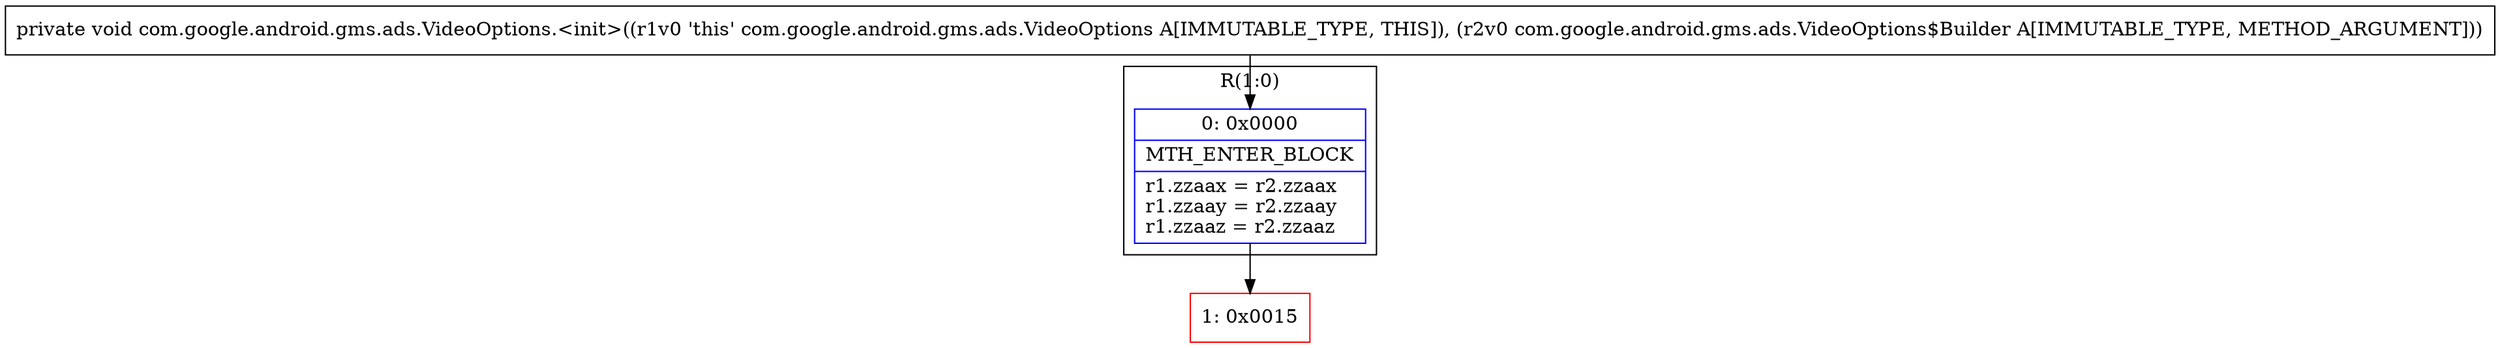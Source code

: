 digraph "CFG forcom.google.android.gms.ads.VideoOptions.\<init\>(Lcom\/google\/android\/gms\/ads\/VideoOptions$Builder;)V" {
subgraph cluster_Region_1873347550 {
label = "R(1:0)";
node [shape=record,color=blue];
Node_0 [shape=record,label="{0\:\ 0x0000|MTH_ENTER_BLOCK\l|r1.zzaax = r2.zzaax\lr1.zzaay = r2.zzaay\lr1.zzaaz = r2.zzaaz\l}"];
}
Node_1 [shape=record,color=red,label="{1\:\ 0x0015}"];
MethodNode[shape=record,label="{private void com.google.android.gms.ads.VideoOptions.\<init\>((r1v0 'this' com.google.android.gms.ads.VideoOptions A[IMMUTABLE_TYPE, THIS]), (r2v0 com.google.android.gms.ads.VideoOptions$Builder A[IMMUTABLE_TYPE, METHOD_ARGUMENT])) }"];
MethodNode -> Node_0;
Node_0 -> Node_1;
}

